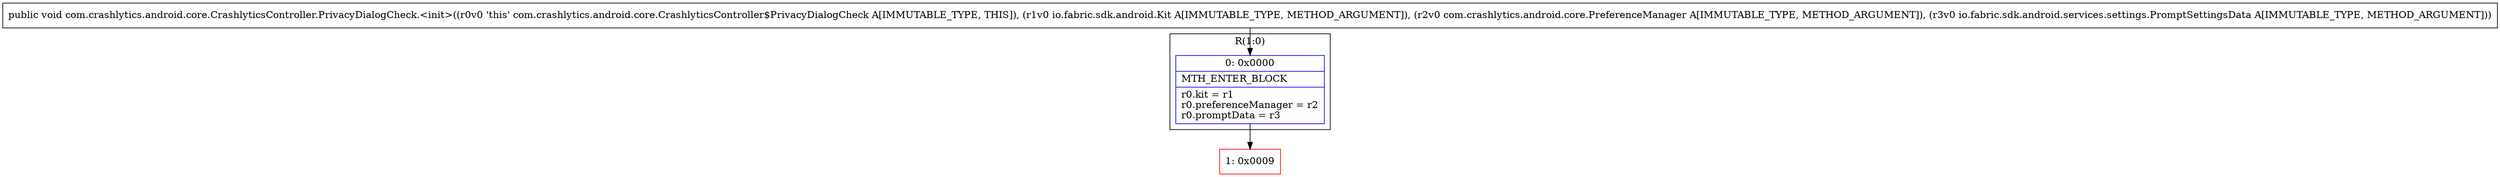 digraph "CFG forcom.crashlytics.android.core.CrashlyticsController.PrivacyDialogCheck.\<init\>(Lio\/fabric\/sdk\/android\/Kit;Lcom\/crashlytics\/android\/core\/PreferenceManager;Lio\/fabric\/sdk\/android\/services\/settings\/PromptSettingsData;)V" {
subgraph cluster_Region_1942631143 {
label = "R(1:0)";
node [shape=record,color=blue];
Node_0 [shape=record,label="{0\:\ 0x0000|MTH_ENTER_BLOCK\l|r0.kit = r1\lr0.preferenceManager = r2\lr0.promptData = r3\l}"];
}
Node_1 [shape=record,color=red,label="{1\:\ 0x0009}"];
MethodNode[shape=record,label="{public void com.crashlytics.android.core.CrashlyticsController.PrivacyDialogCheck.\<init\>((r0v0 'this' com.crashlytics.android.core.CrashlyticsController$PrivacyDialogCheck A[IMMUTABLE_TYPE, THIS]), (r1v0 io.fabric.sdk.android.Kit A[IMMUTABLE_TYPE, METHOD_ARGUMENT]), (r2v0 com.crashlytics.android.core.PreferenceManager A[IMMUTABLE_TYPE, METHOD_ARGUMENT]), (r3v0 io.fabric.sdk.android.services.settings.PromptSettingsData A[IMMUTABLE_TYPE, METHOD_ARGUMENT])) }"];
MethodNode -> Node_0;
Node_0 -> Node_1;
}

